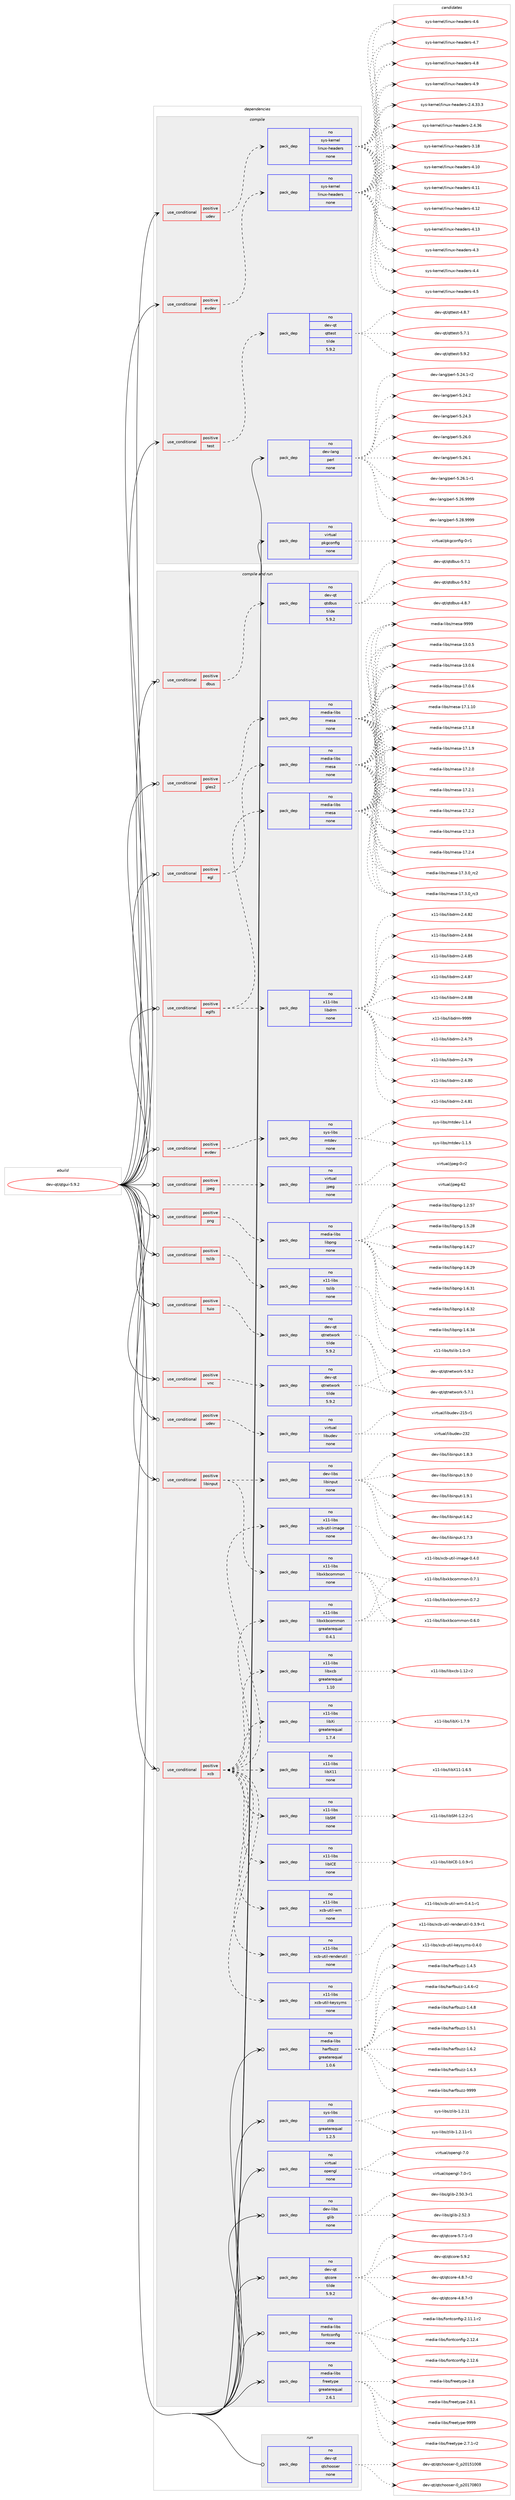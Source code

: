 digraph prolog {

# *************
# Graph options
# *************

newrank=true;
concentrate=true;
compound=true;
graph [rankdir=LR,fontname=Helvetica,fontsize=10,ranksep=1.5];#, ranksep=2.5, nodesep=0.2];
edge  [arrowhead=vee];
node  [fontname=Helvetica,fontsize=10];

# **********
# The ebuild
# **********

subgraph cluster_leftcol {
color=gray;
rank=same;
label=<<i>ebuild</i>>;
id [label="dev-qt/qtgui-5.9.2", color=red, width=4, href="../dev-qt/qtgui-5.9.2.svg"];
}

# ****************
# The dependencies
# ****************

subgraph cluster_midcol {
color=gray;
label=<<i>dependencies</i>>;
subgraph cluster_compile {
fillcolor="#eeeeee";
style=filled;
label=<<i>compile</i>>;
subgraph cond44461 {
dependency196144 [label=<<TABLE BORDER="0" CELLBORDER="1" CELLSPACING="0" CELLPADDING="4"><TR><TD ROWSPAN="3" CELLPADDING="10">use_conditional</TD></TR><TR><TD>positive</TD></TR><TR><TD>evdev</TD></TR></TABLE>>, shape=none, color=red];
subgraph pack147713 {
dependency196145 [label=<<TABLE BORDER="0" CELLBORDER="1" CELLSPACING="0" CELLPADDING="4" WIDTH="220"><TR><TD ROWSPAN="6" CELLPADDING="30">pack_dep</TD></TR><TR><TD WIDTH="110">no</TD></TR><TR><TD>sys-kernel</TD></TR><TR><TD>linux-headers</TD></TR><TR><TD>none</TD></TR><TR><TD></TD></TR></TABLE>>, shape=none, color=blue];
}
dependency196144:e -> dependency196145:w [weight=20,style="dashed",arrowhead="vee"];
}
id:e -> dependency196144:w [weight=20,style="solid",arrowhead="vee"];
subgraph cond44462 {
dependency196146 [label=<<TABLE BORDER="0" CELLBORDER="1" CELLSPACING="0" CELLPADDING="4"><TR><TD ROWSPAN="3" CELLPADDING="10">use_conditional</TD></TR><TR><TD>positive</TD></TR><TR><TD>test</TD></TR></TABLE>>, shape=none, color=red];
subgraph pack147714 {
dependency196147 [label=<<TABLE BORDER="0" CELLBORDER="1" CELLSPACING="0" CELLPADDING="4" WIDTH="220"><TR><TD ROWSPAN="6" CELLPADDING="30">pack_dep</TD></TR><TR><TD WIDTH="110">no</TD></TR><TR><TD>dev-qt</TD></TR><TR><TD>qttest</TD></TR><TR><TD>tilde</TD></TR><TR><TD>5.9.2</TD></TR></TABLE>>, shape=none, color=blue];
}
dependency196146:e -> dependency196147:w [weight=20,style="dashed",arrowhead="vee"];
}
id:e -> dependency196146:w [weight=20,style="solid",arrowhead="vee"];
subgraph cond44463 {
dependency196148 [label=<<TABLE BORDER="0" CELLBORDER="1" CELLSPACING="0" CELLPADDING="4"><TR><TD ROWSPAN="3" CELLPADDING="10">use_conditional</TD></TR><TR><TD>positive</TD></TR><TR><TD>udev</TD></TR></TABLE>>, shape=none, color=red];
subgraph pack147715 {
dependency196149 [label=<<TABLE BORDER="0" CELLBORDER="1" CELLSPACING="0" CELLPADDING="4" WIDTH="220"><TR><TD ROWSPAN="6" CELLPADDING="30">pack_dep</TD></TR><TR><TD WIDTH="110">no</TD></TR><TR><TD>sys-kernel</TD></TR><TR><TD>linux-headers</TD></TR><TR><TD>none</TD></TR><TR><TD></TD></TR></TABLE>>, shape=none, color=blue];
}
dependency196148:e -> dependency196149:w [weight=20,style="dashed",arrowhead="vee"];
}
id:e -> dependency196148:w [weight=20,style="solid",arrowhead="vee"];
subgraph pack147716 {
dependency196150 [label=<<TABLE BORDER="0" CELLBORDER="1" CELLSPACING="0" CELLPADDING="4" WIDTH="220"><TR><TD ROWSPAN="6" CELLPADDING="30">pack_dep</TD></TR><TR><TD WIDTH="110">no</TD></TR><TR><TD>dev-lang</TD></TR><TR><TD>perl</TD></TR><TR><TD>none</TD></TR><TR><TD></TD></TR></TABLE>>, shape=none, color=blue];
}
id:e -> dependency196150:w [weight=20,style="solid",arrowhead="vee"];
subgraph pack147717 {
dependency196151 [label=<<TABLE BORDER="0" CELLBORDER="1" CELLSPACING="0" CELLPADDING="4" WIDTH="220"><TR><TD ROWSPAN="6" CELLPADDING="30">pack_dep</TD></TR><TR><TD WIDTH="110">no</TD></TR><TR><TD>virtual</TD></TR><TR><TD>pkgconfig</TD></TR><TR><TD>none</TD></TR><TR><TD></TD></TR></TABLE>>, shape=none, color=blue];
}
id:e -> dependency196151:w [weight=20,style="solid",arrowhead="vee"];
}
subgraph cluster_compileandrun {
fillcolor="#eeeeee";
style=filled;
label=<<i>compile and run</i>>;
subgraph cond44464 {
dependency196152 [label=<<TABLE BORDER="0" CELLBORDER="1" CELLSPACING="0" CELLPADDING="4"><TR><TD ROWSPAN="3" CELLPADDING="10">use_conditional</TD></TR><TR><TD>positive</TD></TR><TR><TD>dbus</TD></TR></TABLE>>, shape=none, color=red];
subgraph pack147718 {
dependency196153 [label=<<TABLE BORDER="0" CELLBORDER="1" CELLSPACING="0" CELLPADDING="4" WIDTH="220"><TR><TD ROWSPAN="6" CELLPADDING="30">pack_dep</TD></TR><TR><TD WIDTH="110">no</TD></TR><TR><TD>dev-qt</TD></TR><TR><TD>qtdbus</TD></TR><TR><TD>tilde</TD></TR><TR><TD>5.9.2</TD></TR></TABLE>>, shape=none, color=blue];
}
dependency196152:e -> dependency196153:w [weight=20,style="dashed",arrowhead="vee"];
}
id:e -> dependency196152:w [weight=20,style="solid",arrowhead="odotvee"];
subgraph cond44465 {
dependency196154 [label=<<TABLE BORDER="0" CELLBORDER="1" CELLSPACING="0" CELLPADDING="4"><TR><TD ROWSPAN="3" CELLPADDING="10">use_conditional</TD></TR><TR><TD>positive</TD></TR><TR><TD>egl</TD></TR></TABLE>>, shape=none, color=red];
subgraph pack147719 {
dependency196155 [label=<<TABLE BORDER="0" CELLBORDER="1" CELLSPACING="0" CELLPADDING="4" WIDTH="220"><TR><TD ROWSPAN="6" CELLPADDING="30">pack_dep</TD></TR><TR><TD WIDTH="110">no</TD></TR><TR><TD>media-libs</TD></TR><TR><TD>mesa</TD></TR><TR><TD>none</TD></TR><TR><TD></TD></TR></TABLE>>, shape=none, color=blue];
}
dependency196154:e -> dependency196155:w [weight=20,style="dashed",arrowhead="vee"];
}
id:e -> dependency196154:w [weight=20,style="solid",arrowhead="odotvee"];
subgraph cond44466 {
dependency196156 [label=<<TABLE BORDER="0" CELLBORDER="1" CELLSPACING="0" CELLPADDING="4"><TR><TD ROWSPAN="3" CELLPADDING="10">use_conditional</TD></TR><TR><TD>positive</TD></TR><TR><TD>eglfs</TD></TR></TABLE>>, shape=none, color=red];
subgraph pack147720 {
dependency196157 [label=<<TABLE BORDER="0" CELLBORDER="1" CELLSPACING="0" CELLPADDING="4" WIDTH="220"><TR><TD ROWSPAN="6" CELLPADDING="30">pack_dep</TD></TR><TR><TD WIDTH="110">no</TD></TR><TR><TD>media-libs</TD></TR><TR><TD>mesa</TD></TR><TR><TD>none</TD></TR><TR><TD></TD></TR></TABLE>>, shape=none, color=blue];
}
dependency196156:e -> dependency196157:w [weight=20,style="dashed",arrowhead="vee"];
subgraph pack147721 {
dependency196158 [label=<<TABLE BORDER="0" CELLBORDER="1" CELLSPACING="0" CELLPADDING="4" WIDTH="220"><TR><TD ROWSPAN="6" CELLPADDING="30">pack_dep</TD></TR><TR><TD WIDTH="110">no</TD></TR><TR><TD>x11-libs</TD></TR><TR><TD>libdrm</TD></TR><TR><TD>none</TD></TR><TR><TD></TD></TR></TABLE>>, shape=none, color=blue];
}
dependency196156:e -> dependency196158:w [weight=20,style="dashed",arrowhead="vee"];
}
id:e -> dependency196156:w [weight=20,style="solid",arrowhead="odotvee"];
subgraph cond44467 {
dependency196159 [label=<<TABLE BORDER="0" CELLBORDER="1" CELLSPACING="0" CELLPADDING="4"><TR><TD ROWSPAN="3" CELLPADDING="10">use_conditional</TD></TR><TR><TD>positive</TD></TR><TR><TD>evdev</TD></TR></TABLE>>, shape=none, color=red];
subgraph pack147722 {
dependency196160 [label=<<TABLE BORDER="0" CELLBORDER="1" CELLSPACING="0" CELLPADDING="4" WIDTH="220"><TR><TD ROWSPAN="6" CELLPADDING="30">pack_dep</TD></TR><TR><TD WIDTH="110">no</TD></TR><TR><TD>sys-libs</TD></TR><TR><TD>mtdev</TD></TR><TR><TD>none</TD></TR><TR><TD></TD></TR></TABLE>>, shape=none, color=blue];
}
dependency196159:e -> dependency196160:w [weight=20,style="dashed",arrowhead="vee"];
}
id:e -> dependency196159:w [weight=20,style="solid",arrowhead="odotvee"];
subgraph cond44468 {
dependency196161 [label=<<TABLE BORDER="0" CELLBORDER="1" CELLSPACING="0" CELLPADDING="4"><TR><TD ROWSPAN="3" CELLPADDING="10">use_conditional</TD></TR><TR><TD>positive</TD></TR><TR><TD>gles2</TD></TR></TABLE>>, shape=none, color=red];
subgraph pack147723 {
dependency196162 [label=<<TABLE BORDER="0" CELLBORDER="1" CELLSPACING="0" CELLPADDING="4" WIDTH="220"><TR><TD ROWSPAN="6" CELLPADDING="30">pack_dep</TD></TR><TR><TD WIDTH="110">no</TD></TR><TR><TD>media-libs</TD></TR><TR><TD>mesa</TD></TR><TR><TD>none</TD></TR><TR><TD></TD></TR></TABLE>>, shape=none, color=blue];
}
dependency196161:e -> dependency196162:w [weight=20,style="dashed",arrowhead="vee"];
}
id:e -> dependency196161:w [weight=20,style="solid",arrowhead="odotvee"];
subgraph cond44469 {
dependency196163 [label=<<TABLE BORDER="0" CELLBORDER="1" CELLSPACING="0" CELLPADDING="4"><TR><TD ROWSPAN="3" CELLPADDING="10">use_conditional</TD></TR><TR><TD>positive</TD></TR><TR><TD>jpeg</TD></TR></TABLE>>, shape=none, color=red];
subgraph pack147724 {
dependency196164 [label=<<TABLE BORDER="0" CELLBORDER="1" CELLSPACING="0" CELLPADDING="4" WIDTH="220"><TR><TD ROWSPAN="6" CELLPADDING="30">pack_dep</TD></TR><TR><TD WIDTH="110">no</TD></TR><TR><TD>virtual</TD></TR><TR><TD>jpeg</TD></TR><TR><TD>none</TD></TR><TR><TD></TD></TR></TABLE>>, shape=none, color=blue];
}
dependency196163:e -> dependency196164:w [weight=20,style="dashed",arrowhead="vee"];
}
id:e -> dependency196163:w [weight=20,style="solid",arrowhead="odotvee"];
subgraph cond44470 {
dependency196165 [label=<<TABLE BORDER="0" CELLBORDER="1" CELLSPACING="0" CELLPADDING="4"><TR><TD ROWSPAN="3" CELLPADDING="10">use_conditional</TD></TR><TR><TD>positive</TD></TR><TR><TD>libinput</TD></TR></TABLE>>, shape=none, color=red];
subgraph pack147725 {
dependency196166 [label=<<TABLE BORDER="0" CELLBORDER="1" CELLSPACING="0" CELLPADDING="4" WIDTH="220"><TR><TD ROWSPAN="6" CELLPADDING="30">pack_dep</TD></TR><TR><TD WIDTH="110">no</TD></TR><TR><TD>dev-libs</TD></TR><TR><TD>libinput</TD></TR><TR><TD>none</TD></TR><TR><TD></TD></TR></TABLE>>, shape=none, color=blue];
}
dependency196165:e -> dependency196166:w [weight=20,style="dashed",arrowhead="vee"];
subgraph pack147726 {
dependency196167 [label=<<TABLE BORDER="0" CELLBORDER="1" CELLSPACING="0" CELLPADDING="4" WIDTH="220"><TR><TD ROWSPAN="6" CELLPADDING="30">pack_dep</TD></TR><TR><TD WIDTH="110">no</TD></TR><TR><TD>x11-libs</TD></TR><TR><TD>libxkbcommon</TD></TR><TR><TD>none</TD></TR><TR><TD></TD></TR></TABLE>>, shape=none, color=blue];
}
dependency196165:e -> dependency196167:w [weight=20,style="dashed",arrowhead="vee"];
}
id:e -> dependency196165:w [weight=20,style="solid",arrowhead="odotvee"];
subgraph cond44471 {
dependency196168 [label=<<TABLE BORDER="0" CELLBORDER="1" CELLSPACING="0" CELLPADDING="4"><TR><TD ROWSPAN="3" CELLPADDING="10">use_conditional</TD></TR><TR><TD>positive</TD></TR><TR><TD>png</TD></TR></TABLE>>, shape=none, color=red];
subgraph pack147727 {
dependency196169 [label=<<TABLE BORDER="0" CELLBORDER="1" CELLSPACING="0" CELLPADDING="4" WIDTH="220"><TR><TD ROWSPAN="6" CELLPADDING="30">pack_dep</TD></TR><TR><TD WIDTH="110">no</TD></TR><TR><TD>media-libs</TD></TR><TR><TD>libpng</TD></TR><TR><TD>none</TD></TR><TR><TD></TD></TR></TABLE>>, shape=none, color=blue];
}
dependency196168:e -> dependency196169:w [weight=20,style="dashed",arrowhead="vee"];
}
id:e -> dependency196168:w [weight=20,style="solid",arrowhead="odotvee"];
subgraph cond44472 {
dependency196170 [label=<<TABLE BORDER="0" CELLBORDER="1" CELLSPACING="0" CELLPADDING="4"><TR><TD ROWSPAN="3" CELLPADDING="10">use_conditional</TD></TR><TR><TD>positive</TD></TR><TR><TD>tslib</TD></TR></TABLE>>, shape=none, color=red];
subgraph pack147728 {
dependency196171 [label=<<TABLE BORDER="0" CELLBORDER="1" CELLSPACING="0" CELLPADDING="4" WIDTH="220"><TR><TD ROWSPAN="6" CELLPADDING="30">pack_dep</TD></TR><TR><TD WIDTH="110">no</TD></TR><TR><TD>x11-libs</TD></TR><TR><TD>tslib</TD></TR><TR><TD>none</TD></TR><TR><TD></TD></TR></TABLE>>, shape=none, color=blue];
}
dependency196170:e -> dependency196171:w [weight=20,style="dashed",arrowhead="vee"];
}
id:e -> dependency196170:w [weight=20,style="solid",arrowhead="odotvee"];
subgraph cond44473 {
dependency196172 [label=<<TABLE BORDER="0" CELLBORDER="1" CELLSPACING="0" CELLPADDING="4"><TR><TD ROWSPAN="3" CELLPADDING="10">use_conditional</TD></TR><TR><TD>positive</TD></TR><TR><TD>tuio</TD></TR></TABLE>>, shape=none, color=red];
subgraph pack147729 {
dependency196173 [label=<<TABLE BORDER="0" CELLBORDER="1" CELLSPACING="0" CELLPADDING="4" WIDTH="220"><TR><TD ROWSPAN="6" CELLPADDING="30">pack_dep</TD></TR><TR><TD WIDTH="110">no</TD></TR><TR><TD>dev-qt</TD></TR><TR><TD>qtnetwork</TD></TR><TR><TD>tilde</TD></TR><TR><TD>5.9.2</TD></TR></TABLE>>, shape=none, color=blue];
}
dependency196172:e -> dependency196173:w [weight=20,style="dashed",arrowhead="vee"];
}
id:e -> dependency196172:w [weight=20,style="solid",arrowhead="odotvee"];
subgraph cond44474 {
dependency196174 [label=<<TABLE BORDER="0" CELLBORDER="1" CELLSPACING="0" CELLPADDING="4"><TR><TD ROWSPAN="3" CELLPADDING="10">use_conditional</TD></TR><TR><TD>positive</TD></TR><TR><TD>udev</TD></TR></TABLE>>, shape=none, color=red];
subgraph pack147730 {
dependency196175 [label=<<TABLE BORDER="0" CELLBORDER="1" CELLSPACING="0" CELLPADDING="4" WIDTH="220"><TR><TD ROWSPAN="6" CELLPADDING="30">pack_dep</TD></TR><TR><TD WIDTH="110">no</TD></TR><TR><TD>virtual</TD></TR><TR><TD>libudev</TD></TR><TR><TD>none</TD></TR><TR><TD></TD></TR></TABLE>>, shape=none, color=blue];
}
dependency196174:e -> dependency196175:w [weight=20,style="dashed",arrowhead="vee"];
}
id:e -> dependency196174:w [weight=20,style="solid",arrowhead="odotvee"];
subgraph cond44475 {
dependency196176 [label=<<TABLE BORDER="0" CELLBORDER="1" CELLSPACING="0" CELLPADDING="4"><TR><TD ROWSPAN="3" CELLPADDING="10">use_conditional</TD></TR><TR><TD>positive</TD></TR><TR><TD>vnc</TD></TR></TABLE>>, shape=none, color=red];
subgraph pack147731 {
dependency196177 [label=<<TABLE BORDER="0" CELLBORDER="1" CELLSPACING="0" CELLPADDING="4" WIDTH="220"><TR><TD ROWSPAN="6" CELLPADDING="30">pack_dep</TD></TR><TR><TD WIDTH="110">no</TD></TR><TR><TD>dev-qt</TD></TR><TR><TD>qtnetwork</TD></TR><TR><TD>tilde</TD></TR><TR><TD>5.9.2</TD></TR></TABLE>>, shape=none, color=blue];
}
dependency196176:e -> dependency196177:w [weight=20,style="dashed",arrowhead="vee"];
}
id:e -> dependency196176:w [weight=20,style="solid",arrowhead="odotvee"];
subgraph cond44476 {
dependency196178 [label=<<TABLE BORDER="0" CELLBORDER="1" CELLSPACING="0" CELLPADDING="4"><TR><TD ROWSPAN="3" CELLPADDING="10">use_conditional</TD></TR><TR><TD>positive</TD></TR><TR><TD>xcb</TD></TR></TABLE>>, shape=none, color=red];
subgraph pack147732 {
dependency196179 [label=<<TABLE BORDER="0" CELLBORDER="1" CELLSPACING="0" CELLPADDING="4" WIDTH="220"><TR><TD ROWSPAN="6" CELLPADDING="30">pack_dep</TD></TR><TR><TD WIDTH="110">no</TD></TR><TR><TD>x11-libs</TD></TR><TR><TD>libICE</TD></TR><TR><TD>none</TD></TR><TR><TD></TD></TR></TABLE>>, shape=none, color=blue];
}
dependency196178:e -> dependency196179:w [weight=20,style="dashed",arrowhead="vee"];
subgraph pack147733 {
dependency196180 [label=<<TABLE BORDER="0" CELLBORDER="1" CELLSPACING="0" CELLPADDING="4" WIDTH="220"><TR><TD ROWSPAN="6" CELLPADDING="30">pack_dep</TD></TR><TR><TD WIDTH="110">no</TD></TR><TR><TD>x11-libs</TD></TR><TR><TD>libSM</TD></TR><TR><TD>none</TD></TR><TR><TD></TD></TR></TABLE>>, shape=none, color=blue];
}
dependency196178:e -> dependency196180:w [weight=20,style="dashed",arrowhead="vee"];
subgraph pack147734 {
dependency196181 [label=<<TABLE BORDER="0" CELLBORDER="1" CELLSPACING="0" CELLPADDING="4" WIDTH="220"><TR><TD ROWSPAN="6" CELLPADDING="30">pack_dep</TD></TR><TR><TD WIDTH="110">no</TD></TR><TR><TD>x11-libs</TD></TR><TR><TD>libX11</TD></TR><TR><TD>none</TD></TR><TR><TD></TD></TR></TABLE>>, shape=none, color=blue];
}
dependency196178:e -> dependency196181:w [weight=20,style="dashed",arrowhead="vee"];
subgraph pack147735 {
dependency196182 [label=<<TABLE BORDER="0" CELLBORDER="1" CELLSPACING="0" CELLPADDING="4" WIDTH="220"><TR><TD ROWSPAN="6" CELLPADDING="30">pack_dep</TD></TR><TR><TD WIDTH="110">no</TD></TR><TR><TD>x11-libs</TD></TR><TR><TD>libXi</TD></TR><TR><TD>greaterequal</TD></TR><TR><TD>1.7.4</TD></TR></TABLE>>, shape=none, color=blue];
}
dependency196178:e -> dependency196182:w [weight=20,style="dashed",arrowhead="vee"];
subgraph pack147736 {
dependency196183 [label=<<TABLE BORDER="0" CELLBORDER="1" CELLSPACING="0" CELLPADDING="4" WIDTH="220"><TR><TD ROWSPAN="6" CELLPADDING="30">pack_dep</TD></TR><TR><TD WIDTH="110">no</TD></TR><TR><TD>x11-libs</TD></TR><TR><TD>libxcb</TD></TR><TR><TD>greaterequal</TD></TR><TR><TD>1.10</TD></TR></TABLE>>, shape=none, color=blue];
}
dependency196178:e -> dependency196183:w [weight=20,style="dashed",arrowhead="vee"];
subgraph pack147737 {
dependency196184 [label=<<TABLE BORDER="0" CELLBORDER="1" CELLSPACING="0" CELLPADDING="4" WIDTH="220"><TR><TD ROWSPAN="6" CELLPADDING="30">pack_dep</TD></TR><TR><TD WIDTH="110">no</TD></TR><TR><TD>x11-libs</TD></TR><TR><TD>libxkbcommon</TD></TR><TR><TD>greaterequal</TD></TR><TR><TD>0.4.1</TD></TR></TABLE>>, shape=none, color=blue];
}
dependency196178:e -> dependency196184:w [weight=20,style="dashed",arrowhead="vee"];
subgraph pack147738 {
dependency196185 [label=<<TABLE BORDER="0" CELLBORDER="1" CELLSPACING="0" CELLPADDING="4" WIDTH="220"><TR><TD ROWSPAN="6" CELLPADDING="30">pack_dep</TD></TR><TR><TD WIDTH="110">no</TD></TR><TR><TD>x11-libs</TD></TR><TR><TD>xcb-util-image</TD></TR><TR><TD>none</TD></TR><TR><TD></TD></TR></TABLE>>, shape=none, color=blue];
}
dependency196178:e -> dependency196185:w [weight=20,style="dashed",arrowhead="vee"];
subgraph pack147739 {
dependency196186 [label=<<TABLE BORDER="0" CELLBORDER="1" CELLSPACING="0" CELLPADDING="4" WIDTH="220"><TR><TD ROWSPAN="6" CELLPADDING="30">pack_dep</TD></TR><TR><TD WIDTH="110">no</TD></TR><TR><TD>x11-libs</TD></TR><TR><TD>xcb-util-keysyms</TD></TR><TR><TD>none</TD></TR><TR><TD></TD></TR></TABLE>>, shape=none, color=blue];
}
dependency196178:e -> dependency196186:w [weight=20,style="dashed",arrowhead="vee"];
subgraph pack147740 {
dependency196187 [label=<<TABLE BORDER="0" CELLBORDER="1" CELLSPACING="0" CELLPADDING="4" WIDTH="220"><TR><TD ROWSPAN="6" CELLPADDING="30">pack_dep</TD></TR><TR><TD WIDTH="110">no</TD></TR><TR><TD>x11-libs</TD></TR><TR><TD>xcb-util-renderutil</TD></TR><TR><TD>none</TD></TR><TR><TD></TD></TR></TABLE>>, shape=none, color=blue];
}
dependency196178:e -> dependency196187:w [weight=20,style="dashed",arrowhead="vee"];
subgraph pack147741 {
dependency196188 [label=<<TABLE BORDER="0" CELLBORDER="1" CELLSPACING="0" CELLPADDING="4" WIDTH="220"><TR><TD ROWSPAN="6" CELLPADDING="30">pack_dep</TD></TR><TR><TD WIDTH="110">no</TD></TR><TR><TD>x11-libs</TD></TR><TR><TD>xcb-util-wm</TD></TR><TR><TD>none</TD></TR><TR><TD></TD></TR></TABLE>>, shape=none, color=blue];
}
dependency196178:e -> dependency196188:w [weight=20,style="dashed",arrowhead="vee"];
}
id:e -> dependency196178:w [weight=20,style="solid",arrowhead="odotvee"];
subgraph pack147742 {
dependency196189 [label=<<TABLE BORDER="0" CELLBORDER="1" CELLSPACING="0" CELLPADDING="4" WIDTH="220"><TR><TD ROWSPAN="6" CELLPADDING="30">pack_dep</TD></TR><TR><TD WIDTH="110">no</TD></TR><TR><TD>dev-libs</TD></TR><TR><TD>glib</TD></TR><TR><TD>none</TD></TR><TR><TD></TD></TR></TABLE>>, shape=none, color=blue];
}
id:e -> dependency196189:w [weight=20,style="solid",arrowhead="odotvee"];
subgraph pack147743 {
dependency196190 [label=<<TABLE BORDER="0" CELLBORDER="1" CELLSPACING="0" CELLPADDING="4" WIDTH="220"><TR><TD ROWSPAN="6" CELLPADDING="30">pack_dep</TD></TR><TR><TD WIDTH="110">no</TD></TR><TR><TD>dev-qt</TD></TR><TR><TD>qtcore</TD></TR><TR><TD>tilde</TD></TR><TR><TD>5.9.2</TD></TR></TABLE>>, shape=none, color=blue];
}
id:e -> dependency196190:w [weight=20,style="solid",arrowhead="odotvee"];
subgraph pack147744 {
dependency196191 [label=<<TABLE BORDER="0" CELLBORDER="1" CELLSPACING="0" CELLPADDING="4" WIDTH="220"><TR><TD ROWSPAN="6" CELLPADDING="30">pack_dep</TD></TR><TR><TD WIDTH="110">no</TD></TR><TR><TD>media-libs</TD></TR><TR><TD>fontconfig</TD></TR><TR><TD>none</TD></TR><TR><TD></TD></TR></TABLE>>, shape=none, color=blue];
}
id:e -> dependency196191:w [weight=20,style="solid",arrowhead="odotvee"];
subgraph pack147745 {
dependency196192 [label=<<TABLE BORDER="0" CELLBORDER="1" CELLSPACING="0" CELLPADDING="4" WIDTH="220"><TR><TD ROWSPAN="6" CELLPADDING="30">pack_dep</TD></TR><TR><TD WIDTH="110">no</TD></TR><TR><TD>media-libs</TD></TR><TR><TD>freetype</TD></TR><TR><TD>greaterequal</TD></TR><TR><TD>2.6.1</TD></TR></TABLE>>, shape=none, color=blue];
}
id:e -> dependency196192:w [weight=20,style="solid",arrowhead="odotvee"];
subgraph pack147746 {
dependency196193 [label=<<TABLE BORDER="0" CELLBORDER="1" CELLSPACING="0" CELLPADDING="4" WIDTH="220"><TR><TD ROWSPAN="6" CELLPADDING="30">pack_dep</TD></TR><TR><TD WIDTH="110">no</TD></TR><TR><TD>media-libs</TD></TR><TR><TD>harfbuzz</TD></TR><TR><TD>greaterequal</TD></TR><TR><TD>1.0.6</TD></TR></TABLE>>, shape=none, color=blue];
}
id:e -> dependency196193:w [weight=20,style="solid",arrowhead="odotvee"];
subgraph pack147747 {
dependency196194 [label=<<TABLE BORDER="0" CELLBORDER="1" CELLSPACING="0" CELLPADDING="4" WIDTH="220"><TR><TD ROWSPAN="6" CELLPADDING="30">pack_dep</TD></TR><TR><TD WIDTH="110">no</TD></TR><TR><TD>sys-libs</TD></TR><TR><TD>zlib</TD></TR><TR><TD>greaterequal</TD></TR><TR><TD>1.2.5</TD></TR></TABLE>>, shape=none, color=blue];
}
id:e -> dependency196194:w [weight=20,style="solid",arrowhead="odotvee"];
subgraph pack147748 {
dependency196195 [label=<<TABLE BORDER="0" CELLBORDER="1" CELLSPACING="0" CELLPADDING="4" WIDTH="220"><TR><TD ROWSPAN="6" CELLPADDING="30">pack_dep</TD></TR><TR><TD WIDTH="110">no</TD></TR><TR><TD>virtual</TD></TR><TR><TD>opengl</TD></TR><TR><TD>none</TD></TR><TR><TD></TD></TR></TABLE>>, shape=none, color=blue];
}
id:e -> dependency196195:w [weight=20,style="solid",arrowhead="odotvee"];
}
subgraph cluster_run {
fillcolor="#eeeeee";
style=filled;
label=<<i>run</i>>;
subgraph pack147749 {
dependency196196 [label=<<TABLE BORDER="0" CELLBORDER="1" CELLSPACING="0" CELLPADDING="4" WIDTH="220"><TR><TD ROWSPAN="6" CELLPADDING="30">pack_dep</TD></TR><TR><TD WIDTH="110">no</TD></TR><TR><TD>dev-qt</TD></TR><TR><TD>qtchooser</TD></TR><TR><TD>none</TD></TR><TR><TD></TD></TR></TABLE>>, shape=none, color=blue];
}
id:e -> dependency196196:w [weight=20,style="solid",arrowhead="odot"];
}
}

# **************
# The candidates
# **************

subgraph cluster_choices {
rank=same;
color=gray;
label=<<i>candidates</i>>;

subgraph choice147713 {
color=black;
nodesep=1;
choice11512111545107101114110101108471081051101171204510410197100101114115455046524651514651 [label="sys-kernel/linux-headers-2.4.33.3", color=red, width=4,href="../sys-kernel/linux-headers-2.4.33.3.svg"];
choice1151211154510710111411010110847108105110117120451041019710010111411545504652465154 [label="sys-kernel/linux-headers-2.4.36", color=red, width=4,href="../sys-kernel/linux-headers-2.4.36.svg"];
choice115121115451071011141101011084710810511011712045104101971001011141154551464956 [label="sys-kernel/linux-headers-3.18", color=red, width=4,href="../sys-kernel/linux-headers-3.18.svg"];
choice115121115451071011141101011084710810511011712045104101971001011141154552464948 [label="sys-kernel/linux-headers-4.10", color=red, width=4,href="../sys-kernel/linux-headers-4.10.svg"];
choice115121115451071011141101011084710810511011712045104101971001011141154552464949 [label="sys-kernel/linux-headers-4.11", color=red, width=4,href="../sys-kernel/linux-headers-4.11.svg"];
choice115121115451071011141101011084710810511011712045104101971001011141154552464950 [label="sys-kernel/linux-headers-4.12", color=red, width=4,href="../sys-kernel/linux-headers-4.12.svg"];
choice115121115451071011141101011084710810511011712045104101971001011141154552464951 [label="sys-kernel/linux-headers-4.13", color=red, width=4,href="../sys-kernel/linux-headers-4.13.svg"];
choice1151211154510710111411010110847108105110117120451041019710010111411545524651 [label="sys-kernel/linux-headers-4.3", color=red, width=4,href="../sys-kernel/linux-headers-4.3.svg"];
choice1151211154510710111411010110847108105110117120451041019710010111411545524652 [label="sys-kernel/linux-headers-4.4", color=red, width=4,href="../sys-kernel/linux-headers-4.4.svg"];
choice1151211154510710111411010110847108105110117120451041019710010111411545524653 [label="sys-kernel/linux-headers-4.5", color=red, width=4,href="../sys-kernel/linux-headers-4.5.svg"];
choice1151211154510710111411010110847108105110117120451041019710010111411545524654 [label="sys-kernel/linux-headers-4.6", color=red, width=4,href="../sys-kernel/linux-headers-4.6.svg"];
choice1151211154510710111411010110847108105110117120451041019710010111411545524655 [label="sys-kernel/linux-headers-4.7", color=red, width=4,href="../sys-kernel/linux-headers-4.7.svg"];
choice1151211154510710111411010110847108105110117120451041019710010111411545524656 [label="sys-kernel/linux-headers-4.8", color=red, width=4,href="../sys-kernel/linux-headers-4.8.svg"];
choice1151211154510710111411010110847108105110117120451041019710010111411545524657 [label="sys-kernel/linux-headers-4.9", color=red, width=4,href="../sys-kernel/linux-headers-4.9.svg"];
dependency196145:e -> choice11512111545107101114110101108471081051101171204510410197100101114115455046524651514651:w [style=dotted,weight="100"];
dependency196145:e -> choice1151211154510710111411010110847108105110117120451041019710010111411545504652465154:w [style=dotted,weight="100"];
dependency196145:e -> choice115121115451071011141101011084710810511011712045104101971001011141154551464956:w [style=dotted,weight="100"];
dependency196145:e -> choice115121115451071011141101011084710810511011712045104101971001011141154552464948:w [style=dotted,weight="100"];
dependency196145:e -> choice115121115451071011141101011084710810511011712045104101971001011141154552464949:w [style=dotted,weight="100"];
dependency196145:e -> choice115121115451071011141101011084710810511011712045104101971001011141154552464950:w [style=dotted,weight="100"];
dependency196145:e -> choice115121115451071011141101011084710810511011712045104101971001011141154552464951:w [style=dotted,weight="100"];
dependency196145:e -> choice1151211154510710111411010110847108105110117120451041019710010111411545524651:w [style=dotted,weight="100"];
dependency196145:e -> choice1151211154510710111411010110847108105110117120451041019710010111411545524652:w [style=dotted,weight="100"];
dependency196145:e -> choice1151211154510710111411010110847108105110117120451041019710010111411545524653:w [style=dotted,weight="100"];
dependency196145:e -> choice1151211154510710111411010110847108105110117120451041019710010111411545524654:w [style=dotted,weight="100"];
dependency196145:e -> choice1151211154510710111411010110847108105110117120451041019710010111411545524655:w [style=dotted,weight="100"];
dependency196145:e -> choice1151211154510710111411010110847108105110117120451041019710010111411545524656:w [style=dotted,weight="100"];
dependency196145:e -> choice1151211154510710111411010110847108105110117120451041019710010111411545524657:w [style=dotted,weight="100"];
}
subgraph choice147714 {
color=black;
nodesep=1;
choice1001011184511311647113116116101115116455246564655 [label="dev-qt/qttest-4.8.7", color=red, width=4,href="../dev-qt/qttest-4.8.7.svg"];
choice1001011184511311647113116116101115116455346554649 [label="dev-qt/qttest-5.7.1", color=red, width=4,href="../dev-qt/qttest-5.7.1.svg"];
choice1001011184511311647113116116101115116455346574650 [label="dev-qt/qttest-5.9.2", color=red, width=4,href="../dev-qt/qttest-5.9.2.svg"];
dependency196147:e -> choice1001011184511311647113116116101115116455246564655:w [style=dotted,weight="100"];
dependency196147:e -> choice1001011184511311647113116116101115116455346554649:w [style=dotted,weight="100"];
dependency196147:e -> choice1001011184511311647113116116101115116455346574650:w [style=dotted,weight="100"];
}
subgraph choice147715 {
color=black;
nodesep=1;
choice11512111545107101114110101108471081051101171204510410197100101114115455046524651514651 [label="sys-kernel/linux-headers-2.4.33.3", color=red, width=4,href="../sys-kernel/linux-headers-2.4.33.3.svg"];
choice1151211154510710111411010110847108105110117120451041019710010111411545504652465154 [label="sys-kernel/linux-headers-2.4.36", color=red, width=4,href="../sys-kernel/linux-headers-2.4.36.svg"];
choice115121115451071011141101011084710810511011712045104101971001011141154551464956 [label="sys-kernel/linux-headers-3.18", color=red, width=4,href="../sys-kernel/linux-headers-3.18.svg"];
choice115121115451071011141101011084710810511011712045104101971001011141154552464948 [label="sys-kernel/linux-headers-4.10", color=red, width=4,href="../sys-kernel/linux-headers-4.10.svg"];
choice115121115451071011141101011084710810511011712045104101971001011141154552464949 [label="sys-kernel/linux-headers-4.11", color=red, width=4,href="../sys-kernel/linux-headers-4.11.svg"];
choice115121115451071011141101011084710810511011712045104101971001011141154552464950 [label="sys-kernel/linux-headers-4.12", color=red, width=4,href="../sys-kernel/linux-headers-4.12.svg"];
choice115121115451071011141101011084710810511011712045104101971001011141154552464951 [label="sys-kernel/linux-headers-4.13", color=red, width=4,href="../sys-kernel/linux-headers-4.13.svg"];
choice1151211154510710111411010110847108105110117120451041019710010111411545524651 [label="sys-kernel/linux-headers-4.3", color=red, width=4,href="../sys-kernel/linux-headers-4.3.svg"];
choice1151211154510710111411010110847108105110117120451041019710010111411545524652 [label="sys-kernel/linux-headers-4.4", color=red, width=4,href="../sys-kernel/linux-headers-4.4.svg"];
choice1151211154510710111411010110847108105110117120451041019710010111411545524653 [label="sys-kernel/linux-headers-4.5", color=red, width=4,href="../sys-kernel/linux-headers-4.5.svg"];
choice1151211154510710111411010110847108105110117120451041019710010111411545524654 [label="sys-kernel/linux-headers-4.6", color=red, width=4,href="../sys-kernel/linux-headers-4.6.svg"];
choice1151211154510710111411010110847108105110117120451041019710010111411545524655 [label="sys-kernel/linux-headers-4.7", color=red, width=4,href="../sys-kernel/linux-headers-4.7.svg"];
choice1151211154510710111411010110847108105110117120451041019710010111411545524656 [label="sys-kernel/linux-headers-4.8", color=red, width=4,href="../sys-kernel/linux-headers-4.8.svg"];
choice1151211154510710111411010110847108105110117120451041019710010111411545524657 [label="sys-kernel/linux-headers-4.9", color=red, width=4,href="../sys-kernel/linux-headers-4.9.svg"];
dependency196149:e -> choice11512111545107101114110101108471081051101171204510410197100101114115455046524651514651:w [style=dotted,weight="100"];
dependency196149:e -> choice1151211154510710111411010110847108105110117120451041019710010111411545504652465154:w [style=dotted,weight="100"];
dependency196149:e -> choice115121115451071011141101011084710810511011712045104101971001011141154551464956:w [style=dotted,weight="100"];
dependency196149:e -> choice115121115451071011141101011084710810511011712045104101971001011141154552464948:w [style=dotted,weight="100"];
dependency196149:e -> choice115121115451071011141101011084710810511011712045104101971001011141154552464949:w [style=dotted,weight="100"];
dependency196149:e -> choice115121115451071011141101011084710810511011712045104101971001011141154552464950:w [style=dotted,weight="100"];
dependency196149:e -> choice115121115451071011141101011084710810511011712045104101971001011141154552464951:w [style=dotted,weight="100"];
dependency196149:e -> choice1151211154510710111411010110847108105110117120451041019710010111411545524651:w [style=dotted,weight="100"];
dependency196149:e -> choice1151211154510710111411010110847108105110117120451041019710010111411545524652:w [style=dotted,weight="100"];
dependency196149:e -> choice1151211154510710111411010110847108105110117120451041019710010111411545524653:w [style=dotted,weight="100"];
dependency196149:e -> choice1151211154510710111411010110847108105110117120451041019710010111411545524654:w [style=dotted,weight="100"];
dependency196149:e -> choice1151211154510710111411010110847108105110117120451041019710010111411545524655:w [style=dotted,weight="100"];
dependency196149:e -> choice1151211154510710111411010110847108105110117120451041019710010111411545524656:w [style=dotted,weight="100"];
dependency196149:e -> choice1151211154510710111411010110847108105110117120451041019710010111411545524657:w [style=dotted,weight="100"];
}
subgraph choice147716 {
color=black;
nodesep=1;
choice100101118451089711010347112101114108455346505246494511450 [label="dev-lang/perl-5.24.1-r2", color=red, width=4,href="../dev-lang/perl-5.24.1-r2.svg"];
choice10010111845108971101034711210111410845534650524650 [label="dev-lang/perl-5.24.2", color=red, width=4,href="../dev-lang/perl-5.24.2.svg"];
choice10010111845108971101034711210111410845534650524651 [label="dev-lang/perl-5.24.3", color=red, width=4,href="../dev-lang/perl-5.24.3.svg"];
choice10010111845108971101034711210111410845534650544648 [label="dev-lang/perl-5.26.0", color=red, width=4,href="../dev-lang/perl-5.26.0.svg"];
choice10010111845108971101034711210111410845534650544649 [label="dev-lang/perl-5.26.1", color=red, width=4,href="../dev-lang/perl-5.26.1.svg"];
choice100101118451089711010347112101114108455346505446494511449 [label="dev-lang/perl-5.26.1-r1", color=red, width=4,href="../dev-lang/perl-5.26.1-r1.svg"];
choice10010111845108971101034711210111410845534650544657575757 [label="dev-lang/perl-5.26.9999", color=red, width=4,href="../dev-lang/perl-5.26.9999.svg"];
choice10010111845108971101034711210111410845534650564657575757 [label="dev-lang/perl-5.28.9999", color=red, width=4,href="../dev-lang/perl-5.28.9999.svg"];
dependency196150:e -> choice100101118451089711010347112101114108455346505246494511450:w [style=dotted,weight="100"];
dependency196150:e -> choice10010111845108971101034711210111410845534650524650:w [style=dotted,weight="100"];
dependency196150:e -> choice10010111845108971101034711210111410845534650524651:w [style=dotted,weight="100"];
dependency196150:e -> choice10010111845108971101034711210111410845534650544648:w [style=dotted,weight="100"];
dependency196150:e -> choice10010111845108971101034711210111410845534650544649:w [style=dotted,weight="100"];
dependency196150:e -> choice100101118451089711010347112101114108455346505446494511449:w [style=dotted,weight="100"];
dependency196150:e -> choice10010111845108971101034711210111410845534650544657575757:w [style=dotted,weight="100"];
dependency196150:e -> choice10010111845108971101034711210111410845534650564657575757:w [style=dotted,weight="100"];
}
subgraph choice147717 {
color=black;
nodesep=1;
choice11810511411611797108471121071039911111010210510345484511449 [label="virtual/pkgconfig-0-r1", color=red, width=4,href="../virtual/pkgconfig-0-r1.svg"];
dependency196151:e -> choice11810511411611797108471121071039911111010210510345484511449:w [style=dotted,weight="100"];
}
subgraph choice147718 {
color=black;
nodesep=1;
choice100101118451131164711311610098117115455246564655 [label="dev-qt/qtdbus-4.8.7", color=red, width=4,href="../dev-qt/qtdbus-4.8.7.svg"];
choice100101118451131164711311610098117115455346554649 [label="dev-qt/qtdbus-5.7.1", color=red, width=4,href="../dev-qt/qtdbus-5.7.1.svg"];
choice100101118451131164711311610098117115455346574650 [label="dev-qt/qtdbus-5.9.2", color=red, width=4,href="../dev-qt/qtdbus-5.9.2.svg"];
dependency196153:e -> choice100101118451131164711311610098117115455246564655:w [style=dotted,weight="100"];
dependency196153:e -> choice100101118451131164711311610098117115455346554649:w [style=dotted,weight="100"];
dependency196153:e -> choice100101118451131164711311610098117115455346574650:w [style=dotted,weight="100"];
}
subgraph choice147719 {
color=black;
nodesep=1;
choice109101100105974510810598115471091011159745495146484653 [label="media-libs/mesa-13.0.5", color=red, width=4,href="../media-libs/mesa-13.0.5.svg"];
choice109101100105974510810598115471091011159745495146484654 [label="media-libs/mesa-13.0.6", color=red, width=4,href="../media-libs/mesa-13.0.6.svg"];
choice109101100105974510810598115471091011159745495546484654 [label="media-libs/mesa-17.0.6", color=red, width=4,href="../media-libs/mesa-17.0.6.svg"];
choice10910110010597451081059811547109101115974549554649464948 [label="media-libs/mesa-17.1.10", color=red, width=4,href="../media-libs/mesa-17.1.10.svg"];
choice109101100105974510810598115471091011159745495546494656 [label="media-libs/mesa-17.1.8", color=red, width=4,href="../media-libs/mesa-17.1.8.svg"];
choice109101100105974510810598115471091011159745495546494657 [label="media-libs/mesa-17.1.9", color=red, width=4,href="../media-libs/mesa-17.1.9.svg"];
choice109101100105974510810598115471091011159745495546504648 [label="media-libs/mesa-17.2.0", color=red, width=4,href="../media-libs/mesa-17.2.0.svg"];
choice109101100105974510810598115471091011159745495546504649 [label="media-libs/mesa-17.2.1", color=red, width=4,href="../media-libs/mesa-17.2.1.svg"];
choice109101100105974510810598115471091011159745495546504650 [label="media-libs/mesa-17.2.2", color=red, width=4,href="../media-libs/mesa-17.2.2.svg"];
choice109101100105974510810598115471091011159745495546504651 [label="media-libs/mesa-17.2.3", color=red, width=4,href="../media-libs/mesa-17.2.3.svg"];
choice109101100105974510810598115471091011159745495546504652 [label="media-libs/mesa-17.2.4", color=red, width=4,href="../media-libs/mesa-17.2.4.svg"];
choice109101100105974510810598115471091011159745495546514648951149950 [label="media-libs/mesa-17.3.0_rc2", color=red, width=4,href="../media-libs/mesa-17.3.0_rc2.svg"];
choice109101100105974510810598115471091011159745495546514648951149951 [label="media-libs/mesa-17.3.0_rc3", color=red, width=4,href="../media-libs/mesa-17.3.0_rc3.svg"];
choice10910110010597451081059811547109101115974557575757 [label="media-libs/mesa-9999", color=red, width=4,href="../media-libs/mesa-9999.svg"];
dependency196155:e -> choice109101100105974510810598115471091011159745495146484653:w [style=dotted,weight="100"];
dependency196155:e -> choice109101100105974510810598115471091011159745495146484654:w [style=dotted,weight="100"];
dependency196155:e -> choice109101100105974510810598115471091011159745495546484654:w [style=dotted,weight="100"];
dependency196155:e -> choice10910110010597451081059811547109101115974549554649464948:w [style=dotted,weight="100"];
dependency196155:e -> choice109101100105974510810598115471091011159745495546494656:w [style=dotted,weight="100"];
dependency196155:e -> choice109101100105974510810598115471091011159745495546494657:w [style=dotted,weight="100"];
dependency196155:e -> choice109101100105974510810598115471091011159745495546504648:w [style=dotted,weight="100"];
dependency196155:e -> choice109101100105974510810598115471091011159745495546504649:w [style=dotted,weight="100"];
dependency196155:e -> choice109101100105974510810598115471091011159745495546504650:w [style=dotted,weight="100"];
dependency196155:e -> choice109101100105974510810598115471091011159745495546504651:w [style=dotted,weight="100"];
dependency196155:e -> choice109101100105974510810598115471091011159745495546504652:w [style=dotted,weight="100"];
dependency196155:e -> choice109101100105974510810598115471091011159745495546514648951149950:w [style=dotted,weight="100"];
dependency196155:e -> choice109101100105974510810598115471091011159745495546514648951149951:w [style=dotted,weight="100"];
dependency196155:e -> choice10910110010597451081059811547109101115974557575757:w [style=dotted,weight="100"];
}
subgraph choice147720 {
color=black;
nodesep=1;
choice109101100105974510810598115471091011159745495146484653 [label="media-libs/mesa-13.0.5", color=red, width=4,href="../media-libs/mesa-13.0.5.svg"];
choice109101100105974510810598115471091011159745495146484654 [label="media-libs/mesa-13.0.6", color=red, width=4,href="../media-libs/mesa-13.0.6.svg"];
choice109101100105974510810598115471091011159745495546484654 [label="media-libs/mesa-17.0.6", color=red, width=4,href="../media-libs/mesa-17.0.6.svg"];
choice10910110010597451081059811547109101115974549554649464948 [label="media-libs/mesa-17.1.10", color=red, width=4,href="../media-libs/mesa-17.1.10.svg"];
choice109101100105974510810598115471091011159745495546494656 [label="media-libs/mesa-17.1.8", color=red, width=4,href="../media-libs/mesa-17.1.8.svg"];
choice109101100105974510810598115471091011159745495546494657 [label="media-libs/mesa-17.1.9", color=red, width=4,href="../media-libs/mesa-17.1.9.svg"];
choice109101100105974510810598115471091011159745495546504648 [label="media-libs/mesa-17.2.0", color=red, width=4,href="../media-libs/mesa-17.2.0.svg"];
choice109101100105974510810598115471091011159745495546504649 [label="media-libs/mesa-17.2.1", color=red, width=4,href="../media-libs/mesa-17.2.1.svg"];
choice109101100105974510810598115471091011159745495546504650 [label="media-libs/mesa-17.2.2", color=red, width=4,href="../media-libs/mesa-17.2.2.svg"];
choice109101100105974510810598115471091011159745495546504651 [label="media-libs/mesa-17.2.3", color=red, width=4,href="../media-libs/mesa-17.2.3.svg"];
choice109101100105974510810598115471091011159745495546504652 [label="media-libs/mesa-17.2.4", color=red, width=4,href="../media-libs/mesa-17.2.4.svg"];
choice109101100105974510810598115471091011159745495546514648951149950 [label="media-libs/mesa-17.3.0_rc2", color=red, width=4,href="../media-libs/mesa-17.3.0_rc2.svg"];
choice109101100105974510810598115471091011159745495546514648951149951 [label="media-libs/mesa-17.3.0_rc3", color=red, width=4,href="../media-libs/mesa-17.3.0_rc3.svg"];
choice10910110010597451081059811547109101115974557575757 [label="media-libs/mesa-9999", color=red, width=4,href="../media-libs/mesa-9999.svg"];
dependency196157:e -> choice109101100105974510810598115471091011159745495146484653:w [style=dotted,weight="100"];
dependency196157:e -> choice109101100105974510810598115471091011159745495146484654:w [style=dotted,weight="100"];
dependency196157:e -> choice109101100105974510810598115471091011159745495546484654:w [style=dotted,weight="100"];
dependency196157:e -> choice10910110010597451081059811547109101115974549554649464948:w [style=dotted,weight="100"];
dependency196157:e -> choice109101100105974510810598115471091011159745495546494656:w [style=dotted,weight="100"];
dependency196157:e -> choice109101100105974510810598115471091011159745495546494657:w [style=dotted,weight="100"];
dependency196157:e -> choice109101100105974510810598115471091011159745495546504648:w [style=dotted,weight="100"];
dependency196157:e -> choice109101100105974510810598115471091011159745495546504649:w [style=dotted,weight="100"];
dependency196157:e -> choice109101100105974510810598115471091011159745495546504650:w [style=dotted,weight="100"];
dependency196157:e -> choice109101100105974510810598115471091011159745495546504651:w [style=dotted,weight="100"];
dependency196157:e -> choice109101100105974510810598115471091011159745495546504652:w [style=dotted,weight="100"];
dependency196157:e -> choice109101100105974510810598115471091011159745495546514648951149950:w [style=dotted,weight="100"];
dependency196157:e -> choice109101100105974510810598115471091011159745495546514648951149951:w [style=dotted,weight="100"];
dependency196157:e -> choice10910110010597451081059811547109101115974557575757:w [style=dotted,weight="100"];
}
subgraph choice147721 {
color=black;
nodesep=1;
choice12049494510810598115471081059810011410945504652465553 [label="x11-libs/libdrm-2.4.75", color=red, width=4,href="../x11-libs/libdrm-2.4.75.svg"];
choice12049494510810598115471081059810011410945504652465557 [label="x11-libs/libdrm-2.4.79", color=red, width=4,href="../x11-libs/libdrm-2.4.79.svg"];
choice12049494510810598115471081059810011410945504652465648 [label="x11-libs/libdrm-2.4.80", color=red, width=4,href="../x11-libs/libdrm-2.4.80.svg"];
choice12049494510810598115471081059810011410945504652465649 [label="x11-libs/libdrm-2.4.81", color=red, width=4,href="../x11-libs/libdrm-2.4.81.svg"];
choice12049494510810598115471081059810011410945504652465650 [label="x11-libs/libdrm-2.4.82", color=red, width=4,href="../x11-libs/libdrm-2.4.82.svg"];
choice12049494510810598115471081059810011410945504652465652 [label="x11-libs/libdrm-2.4.84", color=red, width=4,href="../x11-libs/libdrm-2.4.84.svg"];
choice12049494510810598115471081059810011410945504652465653 [label="x11-libs/libdrm-2.4.85", color=red, width=4,href="../x11-libs/libdrm-2.4.85.svg"];
choice12049494510810598115471081059810011410945504652465655 [label="x11-libs/libdrm-2.4.87", color=red, width=4,href="../x11-libs/libdrm-2.4.87.svg"];
choice12049494510810598115471081059810011410945504652465656 [label="x11-libs/libdrm-2.4.88", color=red, width=4,href="../x11-libs/libdrm-2.4.88.svg"];
choice1204949451081059811547108105981001141094557575757 [label="x11-libs/libdrm-9999", color=red, width=4,href="../x11-libs/libdrm-9999.svg"];
dependency196158:e -> choice12049494510810598115471081059810011410945504652465553:w [style=dotted,weight="100"];
dependency196158:e -> choice12049494510810598115471081059810011410945504652465557:w [style=dotted,weight="100"];
dependency196158:e -> choice12049494510810598115471081059810011410945504652465648:w [style=dotted,weight="100"];
dependency196158:e -> choice12049494510810598115471081059810011410945504652465649:w [style=dotted,weight="100"];
dependency196158:e -> choice12049494510810598115471081059810011410945504652465650:w [style=dotted,weight="100"];
dependency196158:e -> choice12049494510810598115471081059810011410945504652465652:w [style=dotted,weight="100"];
dependency196158:e -> choice12049494510810598115471081059810011410945504652465653:w [style=dotted,weight="100"];
dependency196158:e -> choice12049494510810598115471081059810011410945504652465655:w [style=dotted,weight="100"];
dependency196158:e -> choice12049494510810598115471081059810011410945504652465656:w [style=dotted,weight="100"];
dependency196158:e -> choice1204949451081059811547108105981001141094557575757:w [style=dotted,weight="100"];
}
subgraph choice147722 {
color=black;
nodesep=1;
choice115121115451081059811547109116100101118454946494652 [label="sys-libs/mtdev-1.1.4", color=red, width=4,href="../sys-libs/mtdev-1.1.4.svg"];
choice115121115451081059811547109116100101118454946494653 [label="sys-libs/mtdev-1.1.5", color=red, width=4,href="../sys-libs/mtdev-1.1.5.svg"];
dependency196160:e -> choice115121115451081059811547109116100101118454946494652:w [style=dotted,weight="100"];
dependency196160:e -> choice115121115451081059811547109116100101118454946494653:w [style=dotted,weight="100"];
}
subgraph choice147723 {
color=black;
nodesep=1;
choice109101100105974510810598115471091011159745495146484653 [label="media-libs/mesa-13.0.5", color=red, width=4,href="../media-libs/mesa-13.0.5.svg"];
choice109101100105974510810598115471091011159745495146484654 [label="media-libs/mesa-13.0.6", color=red, width=4,href="../media-libs/mesa-13.0.6.svg"];
choice109101100105974510810598115471091011159745495546484654 [label="media-libs/mesa-17.0.6", color=red, width=4,href="../media-libs/mesa-17.0.6.svg"];
choice10910110010597451081059811547109101115974549554649464948 [label="media-libs/mesa-17.1.10", color=red, width=4,href="../media-libs/mesa-17.1.10.svg"];
choice109101100105974510810598115471091011159745495546494656 [label="media-libs/mesa-17.1.8", color=red, width=4,href="../media-libs/mesa-17.1.8.svg"];
choice109101100105974510810598115471091011159745495546494657 [label="media-libs/mesa-17.1.9", color=red, width=4,href="../media-libs/mesa-17.1.9.svg"];
choice109101100105974510810598115471091011159745495546504648 [label="media-libs/mesa-17.2.0", color=red, width=4,href="../media-libs/mesa-17.2.0.svg"];
choice109101100105974510810598115471091011159745495546504649 [label="media-libs/mesa-17.2.1", color=red, width=4,href="../media-libs/mesa-17.2.1.svg"];
choice109101100105974510810598115471091011159745495546504650 [label="media-libs/mesa-17.2.2", color=red, width=4,href="../media-libs/mesa-17.2.2.svg"];
choice109101100105974510810598115471091011159745495546504651 [label="media-libs/mesa-17.2.3", color=red, width=4,href="../media-libs/mesa-17.2.3.svg"];
choice109101100105974510810598115471091011159745495546504652 [label="media-libs/mesa-17.2.4", color=red, width=4,href="../media-libs/mesa-17.2.4.svg"];
choice109101100105974510810598115471091011159745495546514648951149950 [label="media-libs/mesa-17.3.0_rc2", color=red, width=4,href="../media-libs/mesa-17.3.0_rc2.svg"];
choice109101100105974510810598115471091011159745495546514648951149951 [label="media-libs/mesa-17.3.0_rc3", color=red, width=4,href="../media-libs/mesa-17.3.0_rc3.svg"];
choice10910110010597451081059811547109101115974557575757 [label="media-libs/mesa-9999", color=red, width=4,href="../media-libs/mesa-9999.svg"];
dependency196162:e -> choice109101100105974510810598115471091011159745495146484653:w [style=dotted,weight="100"];
dependency196162:e -> choice109101100105974510810598115471091011159745495146484654:w [style=dotted,weight="100"];
dependency196162:e -> choice109101100105974510810598115471091011159745495546484654:w [style=dotted,weight="100"];
dependency196162:e -> choice10910110010597451081059811547109101115974549554649464948:w [style=dotted,weight="100"];
dependency196162:e -> choice109101100105974510810598115471091011159745495546494656:w [style=dotted,weight="100"];
dependency196162:e -> choice109101100105974510810598115471091011159745495546494657:w [style=dotted,weight="100"];
dependency196162:e -> choice109101100105974510810598115471091011159745495546504648:w [style=dotted,weight="100"];
dependency196162:e -> choice109101100105974510810598115471091011159745495546504649:w [style=dotted,weight="100"];
dependency196162:e -> choice109101100105974510810598115471091011159745495546504650:w [style=dotted,weight="100"];
dependency196162:e -> choice109101100105974510810598115471091011159745495546504651:w [style=dotted,weight="100"];
dependency196162:e -> choice109101100105974510810598115471091011159745495546504652:w [style=dotted,weight="100"];
dependency196162:e -> choice109101100105974510810598115471091011159745495546514648951149950:w [style=dotted,weight="100"];
dependency196162:e -> choice109101100105974510810598115471091011159745495546514648951149951:w [style=dotted,weight="100"];
dependency196162:e -> choice10910110010597451081059811547109101115974557575757:w [style=dotted,weight="100"];
}
subgraph choice147724 {
color=black;
nodesep=1;
choice118105114116117971084710611210110345484511450 [label="virtual/jpeg-0-r2", color=red, width=4,href="../virtual/jpeg-0-r2.svg"];
choice1181051141161179710847106112101103455450 [label="virtual/jpeg-62", color=red, width=4,href="../virtual/jpeg-62.svg"];
dependency196164:e -> choice118105114116117971084710611210110345484511450:w [style=dotted,weight="100"];
dependency196164:e -> choice1181051141161179710847106112101103455450:w [style=dotted,weight="100"];
}
subgraph choice147725 {
color=black;
nodesep=1;
choice10010111845108105981154710810598105110112117116454946544650 [label="dev-libs/libinput-1.6.2", color=red, width=4,href="../dev-libs/libinput-1.6.2.svg"];
choice10010111845108105981154710810598105110112117116454946554651 [label="dev-libs/libinput-1.7.3", color=red, width=4,href="../dev-libs/libinput-1.7.3.svg"];
choice10010111845108105981154710810598105110112117116454946564651 [label="dev-libs/libinput-1.8.3", color=red, width=4,href="../dev-libs/libinput-1.8.3.svg"];
choice10010111845108105981154710810598105110112117116454946574648 [label="dev-libs/libinput-1.9.0", color=red, width=4,href="../dev-libs/libinput-1.9.0.svg"];
choice10010111845108105981154710810598105110112117116454946574649 [label="dev-libs/libinput-1.9.1", color=red, width=4,href="../dev-libs/libinput-1.9.1.svg"];
dependency196166:e -> choice10010111845108105981154710810598105110112117116454946544650:w [style=dotted,weight="100"];
dependency196166:e -> choice10010111845108105981154710810598105110112117116454946554651:w [style=dotted,weight="100"];
dependency196166:e -> choice10010111845108105981154710810598105110112117116454946564651:w [style=dotted,weight="100"];
dependency196166:e -> choice10010111845108105981154710810598105110112117116454946574648:w [style=dotted,weight="100"];
dependency196166:e -> choice10010111845108105981154710810598105110112117116454946574649:w [style=dotted,weight="100"];
}
subgraph choice147726 {
color=black;
nodesep=1;
choice1204949451081059811547108105981201079899111109109111110454846544648 [label="x11-libs/libxkbcommon-0.6.0", color=red, width=4,href="../x11-libs/libxkbcommon-0.6.0.svg"];
choice1204949451081059811547108105981201079899111109109111110454846554649 [label="x11-libs/libxkbcommon-0.7.1", color=red, width=4,href="../x11-libs/libxkbcommon-0.7.1.svg"];
choice1204949451081059811547108105981201079899111109109111110454846554650 [label="x11-libs/libxkbcommon-0.7.2", color=red, width=4,href="../x11-libs/libxkbcommon-0.7.2.svg"];
dependency196167:e -> choice1204949451081059811547108105981201079899111109109111110454846544648:w [style=dotted,weight="100"];
dependency196167:e -> choice1204949451081059811547108105981201079899111109109111110454846554649:w [style=dotted,weight="100"];
dependency196167:e -> choice1204949451081059811547108105981201079899111109109111110454846554650:w [style=dotted,weight="100"];
}
subgraph choice147727 {
color=black;
nodesep=1;
choice109101100105974510810598115471081059811211010345494650465355 [label="media-libs/libpng-1.2.57", color=red, width=4,href="../media-libs/libpng-1.2.57.svg"];
choice109101100105974510810598115471081059811211010345494653465056 [label="media-libs/libpng-1.5.28", color=red, width=4,href="../media-libs/libpng-1.5.28.svg"];
choice109101100105974510810598115471081059811211010345494654465055 [label="media-libs/libpng-1.6.27", color=red, width=4,href="../media-libs/libpng-1.6.27.svg"];
choice109101100105974510810598115471081059811211010345494654465057 [label="media-libs/libpng-1.6.29", color=red, width=4,href="../media-libs/libpng-1.6.29.svg"];
choice109101100105974510810598115471081059811211010345494654465149 [label="media-libs/libpng-1.6.31", color=red, width=4,href="../media-libs/libpng-1.6.31.svg"];
choice109101100105974510810598115471081059811211010345494654465150 [label="media-libs/libpng-1.6.32", color=red, width=4,href="../media-libs/libpng-1.6.32.svg"];
choice109101100105974510810598115471081059811211010345494654465152 [label="media-libs/libpng-1.6.34", color=red, width=4,href="../media-libs/libpng-1.6.34.svg"];
dependency196169:e -> choice109101100105974510810598115471081059811211010345494650465355:w [style=dotted,weight="100"];
dependency196169:e -> choice109101100105974510810598115471081059811211010345494653465056:w [style=dotted,weight="100"];
dependency196169:e -> choice109101100105974510810598115471081059811211010345494654465055:w [style=dotted,weight="100"];
dependency196169:e -> choice109101100105974510810598115471081059811211010345494654465057:w [style=dotted,weight="100"];
dependency196169:e -> choice109101100105974510810598115471081059811211010345494654465149:w [style=dotted,weight="100"];
dependency196169:e -> choice109101100105974510810598115471081059811211010345494654465150:w [style=dotted,weight="100"];
dependency196169:e -> choice109101100105974510810598115471081059811211010345494654465152:w [style=dotted,weight="100"];
}
subgraph choice147728 {
color=black;
nodesep=1;
choice120494945108105981154711611510810598454946484511451 [label="x11-libs/tslib-1.0-r3", color=red, width=4,href="../x11-libs/tslib-1.0-r3.svg"];
dependency196171:e -> choice120494945108105981154711611510810598454946484511451:w [style=dotted,weight="100"];
}
subgraph choice147729 {
color=black;
nodesep=1;
choice1001011184511311647113116110101116119111114107455346554649 [label="dev-qt/qtnetwork-5.7.1", color=red, width=4,href="../dev-qt/qtnetwork-5.7.1.svg"];
choice1001011184511311647113116110101116119111114107455346574650 [label="dev-qt/qtnetwork-5.9.2", color=red, width=4,href="../dev-qt/qtnetwork-5.9.2.svg"];
dependency196173:e -> choice1001011184511311647113116110101116119111114107455346554649:w [style=dotted,weight="100"];
dependency196173:e -> choice1001011184511311647113116110101116119111114107455346574650:w [style=dotted,weight="100"];
}
subgraph choice147730 {
color=black;
nodesep=1;
choice118105114116117971084710810598117100101118455049534511449 [label="virtual/libudev-215-r1", color=red, width=4,href="../virtual/libudev-215-r1.svg"];
choice11810511411611797108471081059811710010111845505150 [label="virtual/libudev-232", color=red, width=4,href="../virtual/libudev-232.svg"];
dependency196175:e -> choice118105114116117971084710810598117100101118455049534511449:w [style=dotted,weight="100"];
dependency196175:e -> choice11810511411611797108471081059811710010111845505150:w [style=dotted,weight="100"];
}
subgraph choice147731 {
color=black;
nodesep=1;
choice1001011184511311647113116110101116119111114107455346554649 [label="dev-qt/qtnetwork-5.7.1", color=red, width=4,href="../dev-qt/qtnetwork-5.7.1.svg"];
choice1001011184511311647113116110101116119111114107455346574650 [label="dev-qt/qtnetwork-5.9.2", color=red, width=4,href="../dev-qt/qtnetwork-5.9.2.svg"];
dependency196177:e -> choice1001011184511311647113116110101116119111114107455346554649:w [style=dotted,weight="100"];
dependency196177:e -> choice1001011184511311647113116110101116119111114107455346574650:w [style=dotted,weight="100"];
}
subgraph choice147732 {
color=black;
nodesep=1;
choice1204949451081059811547108105987367694549464846574511449 [label="x11-libs/libICE-1.0.9-r1", color=red, width=4,href="../x11-libs/libICE-1.0.9-r1.svg"];
dependency196179:e -> choice1204949451081059811547108105987367694549464846574511449:w [style=dotted,weight="100"];
}
subgraph choice147733 {
color=black;
nodesep=1;
choice12049494510810598115471081059883774549465046504511449 [label="x11-libs/libSM-1.2.2-r1", color=red, width=4,href="../x11-libs/libSM-1.2.2-r1.svg"];
dependency196180:e -> choice12049494510810598115471081059883774549465046504511449:w [style=dotted,weight="100"];
}
subgraph choice147734 {
color=black;
nodesep=1;
choice120494945108105981154710810598884949454946544653 [label="x11-libs/libX11-1.6.5", color=red, width=4,href="../x11-libs/libX11-1.6.5.svg"];
dependency196181:e -> choice120494945108105981154710810598884949454946544653:w [style=dotted,weight="100"];
}
subgraph choice147735 {
color=black;
nodesep=1;
choice12049494510810598115471081059888105454946554657 [label="x11-libs/libXi-1.7.9", color=red, width=4,href="../x11-libs/libXi-1.7.9.svg"];
dependency196182:e -> choice12049494510810598115471081059888105454946554657:w [style=dotted,weight="100"];
}
subgraph choice147736 {
color=black;
nodesep=1;
choice120494945108105981154710810598120999845494649504511450 [label="x11-libs/libxcb-1.12-r2", color=red, width=4,href="../x11-libs/libxcb-1.12-r2.svg"];
dependency196183:e -> choice120494945108105981154710810598120999845494649504511450:w [style=dotted,weight="100"];
}
subgraph choice147737 {
color=black;
nodesep=1;
choice1204949451081059811547108105981201079899111109109111110454846544648 [label="x11-libs/libxkbcommon-0.6.0", color=red, width=4,href="../x11-libs/libxkbcommon-0.6.0.svg"];
choice1204949451081059811547108105981201079899111109109111110454846554649 [label="x11-libs/libxkbcommon-0.7.1", color=red, width=4,href="../x11-libs/libxkbcommon-0.7.1.svg"];
choice1204949451081059811547108105981201079899111109109111110454846554650 [label="x11-libs/libxkbcommon-0.7.2", color=red, width=4,href="../x11-libs/libxkbcommon-0.7.2.svg"];
dependency196184:e -> choice1204949451081059811547108105981201079899111109109111110454846544648:w [style=dotted,weight="100"];
dependency196184:e -> choice1204949451081059811547108105981201079899111109109111110454846554649:w [style=dotted,weight="100"];
dependency196184:e -> choice1204949451081059811547108105981201079899111109109111110454846554650:w [style=dotted,weight="100"];
}
subgraph choice147738 {
color=black;
nodesep=1;
choice12049494510810598115471209998451171161051084510510997103101454846524648 [label="x11-libs/xcb-util-image-0.4.0", color=red, width=4,href="../x11-libs/xcb-util-image-0.4.0.svg"];
dependency196185:e -> choice12049494510810598115471209998451171161051084510510997103101454846524648:w [style=dotted,weight="100"];
}
subgraph choice147739 {
color=black;
nodesep=1;
choice120494945108105981154712099984511711610510845107101121115121109115454846524648 [label="x11-libs/xcb-util-keysyms-0.4.0", color=red, width=4,href="../x11-libs/xcb-util-keysyms-0.4.0.svg"];
dependency196186:e -> choice120494945108105981154712099984511711610510845107101121115121109115454846524648:w [style=dotted,weight="100"];
}
subgraph choice147740 {
color=black;
nodesep=1;
choice1204949451081059811547120999845117116105108451141011101001011141171161051084548465146574511449 [label="x11-libs/xcb-util-renderutil-0.3.9-r1", color=red, width=4,href="../x11-libs/xcb-util-renderutil-0.3.9-r1.svg"];
dependency196187:e -> choice1204949451081059811547120999845117116105108451141011101001011141171161051084548465146574511449:w [style=dotted,weight="100"];
}
subgraph choice147741 {
color=black;
nodesep=1;
choice1204949451081059811547120999845117116105108451191094548465246494511449 [label="x11-libs/xcb-util-wm-0.4.1-r1", color=red, width=4,href="../x11-libs/xcb-util-wm-0.4.1-r1.svg"];
dependency196188:e -> choice1204949451081059811547120999845117116105108451191094548465246494511449:w [style=dotted,weight="100"];
}
subgraph choice147742 {
color=black;
nodesep=1;
choice10010111845108105981154710310810598455046534846514511449 [label="dev-libs/glib-2.50.3-r1", color=red, width=4,href="../dev-libs/glib-2.50.3-r1.svg"];
choice1001011184510810598115471031081059845504653504651 [label="dev-libs/glib-2.52.3", color=red, width=4,href="../dev-libs/glib-2.52.3.svg"];
dependency196189:e -> choice10010111845108105981154710310810598455046534846514511449:w [style=dotted,weight="100"];
dependency196189:e -> choice1001011184510810598115471031081059845504653504651:w [style=dotted,weight="100"];
}
subgraph choice147743 {
color=black;
nodesep=1;
choice1001011184511311647113116991111141014552465646554511450 [label="dev-qt/qtcore-4.8.7-r2", color=red, width=4,href="../dev-qt/qtcore-4.8.7-r2.svg"];
choice1001011184511311647113116991111141014552465646554511451 [label="dev-qt/qtcore-4.8.7-r3", color=red, width=4,href="../dev-qt/qtcore-4.8.7-r3.svg"];
choice1001011184511311647113116991111141014553465546494511451 [label="dev-qt/qtcore-5.7.1-r3", color=red, width=4,href="../dev-qt/qtcore-5.7.1-r3.svg"];
choice100101118451131164711311699111114101455346574650 [label="dev-qt/qtcore-5.9.2", color=red, width=4,href="../dev-qt/qtcore-5.9.2.svg"];
dependency196190:e -> choice1001011184511311647113116991111141014552465646554511450:w [style=dotted,weight="100"];
dependency196190:e -> choice1001011184511311647113116991111141014552465646554511451:w [style=dotted,weight="100"];
dependency196190:e -> choice1001011184511311647113116991111141014553465546494511451:w [style=dotted,weight="100"];
dependency196190:e -> choice100101118451131164711311699111114101455346574650:w [style=dotted,weight="100"];
}
subgraph choice147744 {
color=black;
nodesep=1;
choice1091011001059745108105981154710211111011699111110102105103455046494946494511450 [label="media-libs/fontconfig-2.11.1-r2", color=red, width=4,href="../media-libs/fontconfig-2.11.1-r2.svg"];
choice109101100105974510810598115471021111101169911111010210510345504649504652 [label="media-libs/fontconfig-2.12.4", color=red, width=4,href="../media-libs/fontconfig-2.12.4.svg"];
choice109101100105974510810598115471021111101169911111010210510345504649504654 [label="media-libs/fontconfig-2.12.6", color=red, width=4,href="../media-libs/fontconfig-2.12.6.svg"];
dependency196191:e -> choice1091011001059745108105981154710211111011699111110102105103455046494946494511450:w [style=dotted,weight="100"];
dependency196191:e -> choice109101100105974510810598115471021111101169911111010210510345504649504652:w [style=dotted,weight="100"];
dependency196191:e -> choice109101100105974510810598115471021111101169911111010210510345504649504654:w [style=dotted,weight="100"];
}
subgraph choice147745 {
color=black;
nodesep=1;
choice109101100105974510810598115471021141011011161211121014550465546494511450 [label="media-libs/freetype-2.7.1-r2", color=red, width=4,href="../media-libs/freetype-2.7.1-r2.svg"];
choice1091011001059745108105981154710211410110111612111210145504656 [label="media-libs/freetype-2.8", color=red, width=4,href="../media-libs/freetype-2.8.svg"];
choice10910110010597451081059811547102114101101116121112101455046564649 [label="media-libs/freetype-2.8.1", color=red, width=4,href="../media-libs/freetype-2.8.1.svg"];
choice109101100105974510810598115471021141011011161211121014557575757 [label="media-libs/freetype-9999", color=red, width=4,href="../media-libs/freetype-9999.svg"];
dependency196192:e -> choice109101100105974510810598115471021141011011161211121014550465546494511450:w [style=dotted,weight="100"];
dependency196192:e -> choice1091011001059745108105981154710211410110111612111210145504656:w [style=dotted,weight="100"];
dependency196192:e -> choice10910110010597451081059811547102114101101116121112101455046564649:w [style=dotted,weight="100"];
dependency196192:e -> choice109101100105974510810598115471021141011011161211121014557575757:w [style=dotted,weight="100"];
}
subgraph choice147746 {
color=black;
nodesep=1;
choice109101100105974510810598115471049711410298117122122454946524653 [label="media-libs/harfbuzz-1.4.5", color=red, width=4,href="../media-libs/harfbuzz-1.4.5.svg"];
choice1091011001059745108105981154710497114102981171221224549465246544511450 [label="media-libs/harfbuzz-1.4.6-r2", color=red, width=4,href="../media-libs/harfbuzz-1.4.6-r2.svg"];
choice109101100105974510810598115471049711410298117122122454946524656 [label="media-libs/harfbuzz-1.4.8", color=red, width=4,href="../media-libs/harfbuzz-1.4.8.svg"];
choice109101100105974510810598115471049711410298117122122454946534649 [label="media-libs/harfbuzz-1.5.1", color=red, width=4,href="../media-libs/harfbuzz-1.5.1.svg"];
choice109101100105974510810598115471049711410298117122122454946544650 [label="media-libs/harfbuzz-1.6.2", color=red, width=4,href="../media-libs/harfbuzz-1.6.2.svg"];
choice109101100105974510810598115471049711410298117122122454946544651 [label="media-libs/harfbuzz-1.6.3", color=red, width=4,href="../media-libs/harfbuzz-1.6.3.svg"];
choice1091011001059745108105981154710497114102981171221224557575757 [label="media-libs/harfbuzz-9999", color=red, width=4,href="../media-libs/harfbuzz-9999.svg"];
dependency196193:e -> choice109101100105974510810598115471049711410298117122122454946524653:w [style=dotted,weight="100"];
dependency196193:e -> choice1091011001059745108105981154710497114102981171221224549465246544511450:w [style=dotted,weight="100"];
dependency196193:e -> choice109101100105974510810598115471049711410298117122122454946524656:w [style=dotted,weight="100"];
dependency196193:e -> choice109101100105974510810598115471049711410298117122122454946534649:w [style=dotted,weight="100"];
dependency196193:e -> choice109101100105974510810598115471049711410298117122122454946544650:w [style=dotted,weight="100"];
dependency196193:e -> choice109101100105974510810598115471049711410298117122122454946544651:w [style=dotted,weight="100"];
dependency196193:e -> choice1091011001059745108105981154710497114102981171221224557575757:w [style=dotted,weight="100"];
}
subgraph choice147747 {
color=black;
nodesep=1;
choice1151211154510810598115471221081059845494650464949 [label="sys-libs/zlib-1.2.11", color=red, width=4,href="../sys-libs/zlib-1.2.11.svg"];
choice11512111545108105981154712210810598454946504649494511449 [label="sys-libs/zlib-1.2.11-r1", color=red, width=4,href="../sys-libs/zlib-1.2.11-r1.svg"];
dependency196194:e -> choice1151211154510810598115471221081059845494650464949:w [style=dotted,weight="100"];
dependency196194:e -> choice11512111545108105981154712210810598454946504649494511449:w [style=dotted,weight="100"];
}
subgraph choice147748 {
color=black;
nodesep=1;
choice118105114116117971084711111210111010310845554648 [label="virtual/opengl-7.0", color=red, width=4,href="../virtual/opengl-7.0.svg"];
choice1181051141161179710847111112101110103108455546484511449 [label="virtual/opengl-7.0-r1", color=red, width=4,href="../virtual/opengl-7.0-r1.svg"];
dependency196195:e -> choice118105114116117971084711111210111010310845554648:w [style=dotted,weight="100"];
dependency196195:e -> choice1181051141161179710847111112101110103108455546484511449:w [style=dotted,weight="100"];
}
subgraph choice147749 {
color=black;
nodesep=1;
choice1001011184511311647113116991041111111151011144548951125048495349484856 [label="dev-qt/qtchooser-0_p20151008", color=red, width=4,href="../dev-qt/qtchooser-0_p20151008.svg"];
choice1001011184511311647113116991041111111151011144548951125048495548564851 [label="dev-qt/qtchooser-0_p20170803", color=red, width=4,href="../dev-qt/qtchooser-0_p20170803.svg"];
dependency196196:e -> choice1001011184511311647113116991041111111151011144548951125048495349484856:w [style=dotted,weight="100"];
dependency196196:e -> choice1001011184511311647113116991041111111151011144548951125048495548564851:w [style=dotted,weight="100"];
}
}

}
